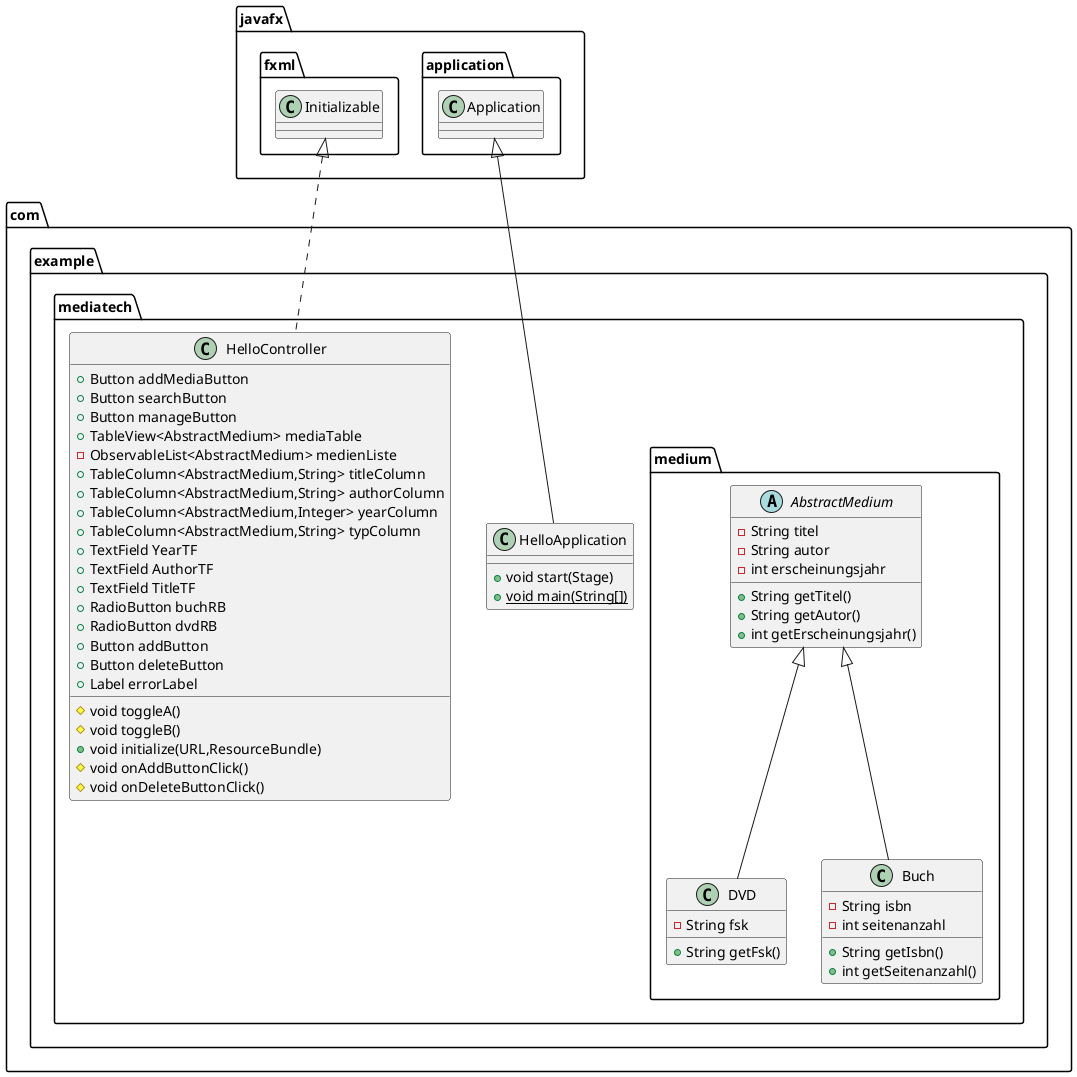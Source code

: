 @startuml
class com.example.mediatech.medium.DVD {
- String fsk
+ String getFsk()
}


class com.example.mediatech.HelloApplication {
+ void start(Stage)
+ {static} void main(String[])
}

abstract class com.example.mediatech.medium.AbstractMedium {
- String titel
- String autor
- int erscheinungsjahr
+ String getTitel()
+ String getAutor()
+ int getErscheinungsjahr()
}


class com.example.mediatech.HelloController {
+ Button addMediaButton
+ Button searchButton
+ Button manageButton
+ TableView<AbstractMedium> mediaTable
- ObservableList<AbstractMedium> medienListe
+ TableColumn<AbstractMedium,String> titleColumn
+ TableColumn<AbstractMedium,String> authorColumn
+ TableColumn<AbstractMedium,Integer> yearColumn
+ TableColumn<AbstractMedium,String> typColumn
+ TextField YearTF
+ TextField AuthorTF
+ TextField TitleTF
+ RadioButton buchRB
+ RadioButton dvdRB
+ Button addButton
+ Button deleteButton
+ Label errorLabel
# void toggleA()
# void toggleB()
+ void initialize(URL,ResourceBundle)
# void onAddButtonClick()
# void onDeleteButtonClick()
}


class com.example.mediatech.medium.Buch {
- String isbn
- int seitenanzahl
+ String getIsbn()
+ int getSeitenanzahl()
}




com.example.mediatech.medium.AbstractMedium <|-- com.example.mediatech.medium.DVD
javafx.application.Application <|-- com.example.mediatech.HelloApplication
javafx.fxml.Initializable <|.. com.example.mediatech.HelloController
com.example.mediatech.medium.AbstractMedium <|-- com.example.mediatech.medium.Buch
@enduml